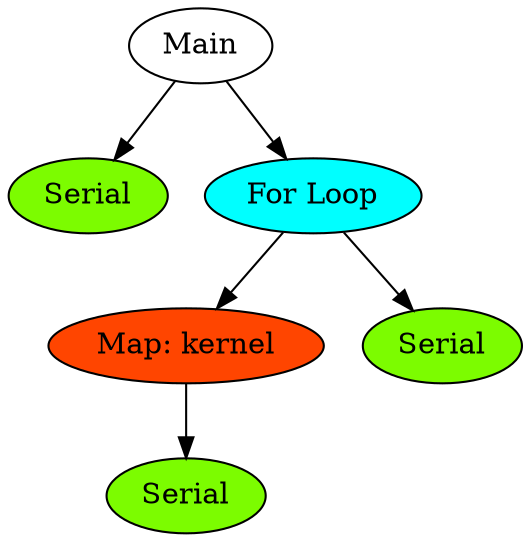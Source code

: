 // Abstract Pattern Tree
digraph {
	Dklj1WzMjCBOlTTh0YUo [label=Main]
	"521zpgI0A8WV3kg3WplL" [label=Serial fillcolor=lawngreen style=filled]
	sGR5cFGACz1u1nm85nMT [label="For Loop" fillcolor=cyan style=filled]
	ZUUO4rSBuLS6pd0hyHjd [label="Map: kernel" fillcolor=orangered style=filled]
	L0KHLXb8XtRcOYqkclMd [label=Serial fillcolor=lawngreen style=filled]
	Qp1jqyK2DceHVeQGs4I9 [label=Serial fillcolor=lawngreen style=filled]
	Dklj1WzMjCBOlTTh0YUo -> "521zpgI0A8WV3kg3WplL"
	Dklj1WzMjCBOlTTh0YUo -> sGR5cFGACz1u1nm85nMT
	sGR5cFGACz1u1nm85nMT -> ZUUO4rSBuLS6pd0hyHjd
	ZUUO4rSBuLS6pd0hyHjd -> L0KHLXb8XtRcOYqkclMd
	sGR5cFGACz1u1nm85nMT -> Qp1jqyK2DceHVeQGs4I9
}

